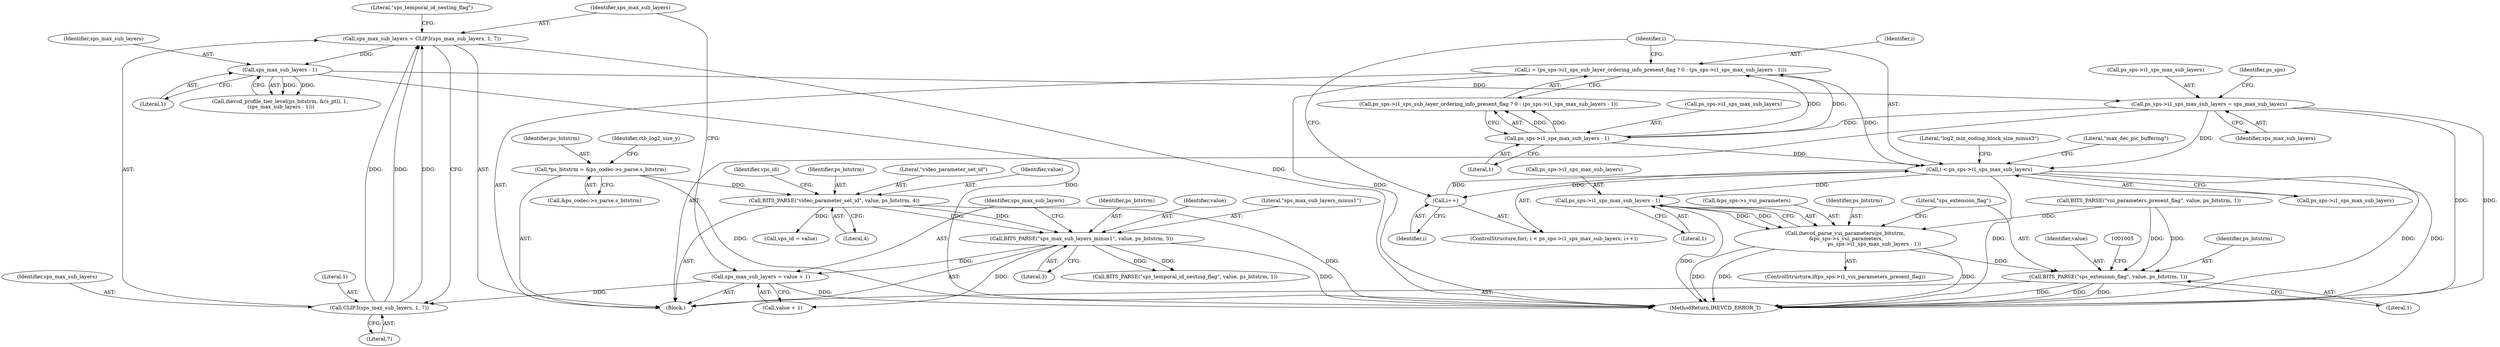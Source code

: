 digraph "0_Android_45c97f878bee15cd97262fe7f57ecea71990fed7@pointer" {
"1000992" [label="(Call,ps_sps->i1_sps_max_sub_layers - 1)"];
"1000483" [label="(Call,i < ps_sps->i1_sps_max_sub_layers)"];
"1000488" [label="(Call,i++)"];
"1000470" [label="(Call,i = (ps_sps->i1_sps_sub_layer_ordering_info_present_flag ? 0 : (ps_sps->i1_sps_max_sub_layers - 1)))"];
"1000477" [label="(Call,ps_sps->i1_sps_max_sub_layers - 1)"];
"1000233" [label="(Call,ps_sps->i1_sps_max_sub_layers = sps_max_sub_layers)"];
"1000183" [label="(Call,sps_max_sub_layers - 1)"];
"1000162" [label="(Call,sps_max_sub_layers = CLIP3(sps_max_sub_layers, 1, 7))"];
"1000164" [label="(Call,CLIP3(sps_max_sub_layers, 1, 7))"];
"1000157" [label="(Call,sps_max_sub_layers = value + 1)"];
"1000152" [label="(Call,BITS_PARSE(\"sps_max_sub_layers_minus1\", value, ps_bitstrm, 3))"];
"1000136" [label="(Call,BITS_PARSE(\"video_parameter_set_id\", value, ps_bitstrm, 4))"];
"1000124" [label="(Call,*ps_bitstrm = &ps_codec->s_parse.s_bitstrm)"];
"1000986" [label="(Call,ihevcd_parse_vui_parameters(ps_bitstrm,\n &ps_sps->s_vui_parameters,\n                                    ps_sps->i1_sps_max_sub_layers - 1))"];
"1000997" [label="(Call,BITS_PARSE(\"sps_extension_flag\", value, ps_bitstrm, 1))"];
"1000125" [label="(Identifier,ps_bitstrm)"];
"1000164" [label="(Call,CLIP3(sps_max_sub_layers, 1, 7))"];
"1000478" [label="(Call,ps_sps->i1_sps_max_sub_layers)"];
"1000138" [label="(Identifier,value)"];
"1000998" [label="(Literal,\"sps_extension_flag\")"];
"1000165" [label="(Identifier,sps_max_sub_layers)"];
"1000159" [label="(Call,value + 1)"];
"1000992" [label="(Call,ps_sps->i1_sps_max_sub_layers - 1)"];
"1000183" [label="(Call,sps_max_sub_layers - 1)"];
"1000153" [label="(Literal,\"sps_max_sub_layers_minus1\")"];
"1000488" [label="(Call,i++)"];
"1000155" [label="(Identifier,ps_bitstrm)"];
"1000141" [label="(Call,vps_id = value)"];
"1000234" [label="(Call,ps_sps->i1_sps_max_sub_layers)"];
"1000163" [label="(Identifier,sps_max_sub_layers)"];
"1000972" [label="(Call,BITS_PARSE(\"vui_parameters_present_flag\", value, ps_bitstrm, 1))"];
"1000481" [label="(Literal,1)"];
"1000157" [label="(Call,sps_max_sub_layers = value + 1)"];
"1000156" [label="(Literal,3)"];
"1000483" [label="(Call,i < ps_sps->i1_sps_max_sub_layers)"];
"1000472" [label="(Call,ps_sps->i1_sps_sub_layer_ordering_info_present_flag ? 0 : (ps_sps->i1_sps_max_sub_layers - 1))"];
"1000136" [label="(Call,BITS_PARSE(\"video_parameter_set_id\", value, ps_bitstrm, 4))"];
"1000553" [label="(Literal,\"log2_min_coding_block_size_minus3\")"];
"1001001" [label="(Literal,1)"];
"1000158" [label="(Identifier,sps_max_sub_layers)"];
"1000993" [label="(Call,ps_sps->i1_sps_max_sub_layers)"];
"1000986" [label="(Call,ihevcd_parse_vui_parameters(ps_bitstrm,\n &ps_sps->s_vui_parameters,\n                                    ps_sps->i1_sps_max_sub_layers - 1))"];
"1000982" [label="(ControlStructure,if(ps_sps->i1_vui_parameters_present_flag))"];
"1000152" [label="(Call,BITS_PARSE(\"sps_max_sub_layers_minus1\", value, ps_bitstrm, 3))"];
"1000154" [label="(Identifier,value)"];
"1001000" [label="(Identifier,ps_bitstrm)"];
"1000470" [label="(Call,i = (ps_sps->i1_sps_sub_layer_ordering_info_present_flag ? 0 : (ps_sps->i1_sps_max_sub_layers - 1)))"];
"1000240" [label="(Identifier,ps_sps)"];
"1000167" [label="(Literal,7)"];
"1000996" [label="(Literal,1)"];
"1000477" [label="(Call,ps_sps->i1_sps_max_sub_layers - 1)"];
"1000126" [label="(Call,&ps_codec->s_parse.s_bitstrm)"];
"1000988" [label="(Call,&ps_sps->s_vui_parameters)"];
"1000124" [label="(Call,*ps_bitstrm = &ps_codec->s_parse.s_bitstrm)"];
"1000999" [label="(Identifier,value)"];
"1000162" [label="(Call,sps_max_sub_layers = CLIP3(sps_max_sub_layers, 1, 7))"];
"1000184" [label="(Identifier,sps_max_sub_layers)"];
"1000178" [label="(Call,ihevcd_profile_tier_level(ps_bitstrm, &(s_ptl), 1,\n (sps_max_sub_layers - 1)))"];
"1000185" [label="(Literal,1)"];
"1000142" [label="(Identifier,vps_id)"];
"1000484" [label="(Identifier,i)"];
"1000108" [label="(Block,)"];
"1000169" [label="(Literal,\"sps_temporal_id_nesting_flag\")"];
"1000233" [label="(Call,ps_sps->i1_sps_max_sub_layers = sps_max_sub_layers)"];
"1000237" [label="(Identifier,sps_max_sub_layers)"];
"1000140" [label="(Literal,4)"];
"1000482" [label="(ControlStructure,for(; i < ps_sps->i1_sps_max_sub_layers; i++))"];
"1000134" [label="(Identifier,ctb_log2_size_y)"];
"1000987" [label="(Identifier,ps_bitstrm)"];
"1000997" [label="(Call,BITS_PARSE(\"sps_extension_flag\", value, ps_bitstrm, 1))"];
"1001319" [label="(MethodReturn,IHEVCD_ERROR_T)"];
"1000139" [label="(Identifier,ps_bitstrm)"];
"1000471" [label="(Identifier,i)"];
"1000168" [label="(Call,BITS_PARSE(\"sps_temporal_id_nesting_flag\", value, ps_bitstrm, 1))"];
"1000166" [label="(Literal,1)"];
"1000492" [label="(Literal,\"max_dec_pic_buffering\")"];
"1000137" [label="(Literal,\"video_parameter_set_id\")"];
"1000489" [label="(Identifier,i)"];
"1000485" [label="(Call,ps_sps->i1_sps_max_sub_layers)"];
"1000992" -> "1000986"  [label="AST: "];
"1000992" -> "1000996"  [label="CFG: "];
"1000993" -> "1000992"  [label="AST: "];
"1000996" -> "1000992"  [label="AST: "];
"1000986" -> "1000992"  [label="CFG: "];
"1000992" -> "1001319"  [label="DDG: "];
"1000992" -> "1000986"  [label="DDG: "];
"1000992" -> "1000986"  [label="DDG: "];
"1000483" -> "1000992"  [label="DDG: "];
"1000483" -> "1000482"  [label="AST: "];
"1000483" -> "1000485"  [label="CFG: "];
"1000484" -> "1000483"  [label="AST: "];
"1000485" -> "1000483"  [label="AST: "];
"1000492" -> "1000483"  [label="CFG: "];
"1000553" -> "1000483"  [label="CFG: "];
"1000483" -> "1001319"  [label="DDG: "];
"1000483" -> "1001319"  [label="DDG: "];
"1000483" -> "1001319"  [label="DDG: "];
"1000488" -> "1000483"  [label="DDG: "];
"1000470" -> "1000483"  [label="DDG: "];
"1000233" -> "1000483"  [label="DDG: "];
"1000477" -> "1000483"  [label="DDG: "];
"1000483" -> "1000488"  [label="DDG: "];
"1000488" -> "1000482"  [label="AST: "];
"1000488" -> "1000489"  [label="CFG: "];
"1000489" -> "1000488"  [label="AST: "];
"1000484" -> "1000488"  [label="CFG: "];
"1000470" -> "1000108"  [label="AST: "];
"1000470" -> "1000472"  [label="CFG: "];
"1000471" -> "1000470"  [label="AST: "];
"1000472" -> "1000470"  [label="AST: "];
"1000484" -> "1000470"  [label="CFG: "];
"1000470" -> "1001319"  [label="DDG: "];
"1000477" -> "1000470"  [label="DDG: "];
"1000477" -> "1000470"  [label="DDG: "];
"1000477" -> "1000472"  [label="AST: "];
"1000477" -> "1000481"  [label="CFG: "];
"1000478" -> "1000477"  [label="AST: "];
"1000481" -> "1000477"  [label="AST: "];
"1000472" -> "1000477"  [label="CFG: "];
"1000477" -> "1000472"  [label="DDG: "];
"1000477" -> "1000472"  [label="DDG: "];
"1000233" -> "1000477"  [label="DDG: "];
"1000233" -> "1000108"  [label="AST: "];
"1000233" -> "1000237"  [label="CFG: "];
"1000234" -> "1000233"  [label="AST: "];
"1000237" -> "1000233"  [label="AST: "];
"1000240" -> "1000233"  [label="CFG: "];
"1000233" -> "1001319"  [label="DDG: "];
"1000233" -> "1001319"  [label="DDG: "];
"1000183" -> "1000233"  [label="DDG: "];
"1000183" -> "1000178"  [label="AST: "];
"1000183" -> "1000185"  [label="CFG: "];
"1000184" -> "1000183"  [label="AST: "];
"1000185" -> "1000183"  [label="AST: "];
"1000178" -> "1000183"  [label="CFG: "];
"1000183" -> "1001319"  [label="DDG: "];
"1000183" -> "1000178"  [label="DDG: "];
"1000183" -> "1000178"  [label="DDG: "];
"1000162" -> "1000183"  [label="DDG: "];
"1000162" -> "1000108"  [label="AST: "];
"1000162" -> "1000164"  [label="CFG: "];
"1000163" -> "1000162"  [label="AST: "];
"1000164" -> "1000162"  [label="AST: "];
"1000169" -> "1000162"  [label="CFG: "];
"1000162" -> "1001319"  [label="DDG: "];
"1000164" -> "1000162"  [label="DDG: "];
"1000164" -> "1000162"  [label="DDG: "];
"1000164" -> "1000162"  [label="DDG: "];
"1000164" -> "1000167"  [label="CFG: "];
"1000165" -> "1000164"  [label="AST: "];
"1000166" -> "1000164"  [label="AST: "];
"1000167" -> "1000164"  [label="AST: "];
"1000157" -> "1000164"  [label="DDG: "];
"1000157" -> "1000108"  [label="AST: "];
"1000157" -> "1000159"  [label="CFG: "];
"1000158" -> "1000157"  [label="AST: "];
"1000159" -> "1000157"  [label="AST: "];
"1000163" -> "1000157"  [label="CFG: "];
"1000157" -> "1001319"  [label="DDG: "];
"1000152" -> "1000157"  [label="DDG: "];
"1000152" -> "1000108"  [label="AST: "];
"1000152" -> "1000156"  [label="CFG: "];
"1000153" -> "1000152"  [label="AST: "];
"1000154" -> "1000152"  [label="AST: "];
"1000155" -> "1000152"  [label="AST: "];
"1000156" -> "1000152"  [label="AST: "];
"1000158" -> "1000152"  [label="CFG: "];
"1000152" -> "1001319"  [label="DDG: "];
"1000136" -> "1000152"  [label="DDG: "];
"1000136" -> "1000152"  [label="DDG: "];
"1000152" -> "1000159"  [label="DDG: "];
"1000152" -> "1000168"  [label="DDG: "];
"1000152" -> "1000168"  [label="DDG: "];
"1000136" -> "1000108"  [label="AST: "];
"1000136" -> "1000140"  [label="CFG: "];
"1000137" -> "1000136"  [label="AST: "];
"1000138" -> "1000136"  [label="AST: "];
"1000139" -> "1000136"  [label="AST: "];
"1000140" -> "1000136"  [label="AST: "];
"1000142" -> "1000136"  [label="CFG: "];
"1000136" -> "1001319"  [label="DDG: "];
"1000124" -> "1000136"  [label="DDG: "];
"1000136" -> "1000141"  [label="DDG: "];
"1000124" -> "1000108"  [label="AST: "];
"1000124" -> "1000126"  [label="CFG: "];
"1000125" -> "1000124"  [label="AST: "];
"1000126" -> "1000124"  [label="AST: "];
"1000134" -> "1000124"  [label="CFG: "];
"1000124" -> "1001319"  [label="DDG: "];
"1000986" -> "1000982"  [label="AST: "];
"1000987" -> "1000986"  [label="AST: "];
"1000988" -> "1000986"  [label="AST: "];
"1000998" -> "1000986"  [label="CFG: "];
"1000986" -> "1001319"  [label="DDG: "];
"1000986" -> "1001319"  [label="DDG: "];
"1000986" -> "1001319"  [label="DDG: "];
"1000972" -> "1000986"  [label="DDG: "];
"1000986" -> "1000997"  [label="DDG: "];
"1000997" -> "1000108"  [label="AST: "];
"1000997" -> "1001001"  [label="CFG: "];
"1000998" -> "1000997"  [label="AST: "];
"1000999" -> "1000997"  [label="AST: "];
"1001000" -> "1000997"  [label="AST: "];
"1001001" -> "1000997"  [label="AST: "];
"1001005" -> "1000997"  [label="CFG: "];
"1000997" -> "1001319"  [label="DDG: "];
"1000997" -> "1001319"  [label="DDG: "];
"1000997" -> "1001319"  [label="DDG: "];
"1000972" -> "1000997"  [label="DDG: "];
"1000972" -> "1000997"  [label="DDG: "];
}
